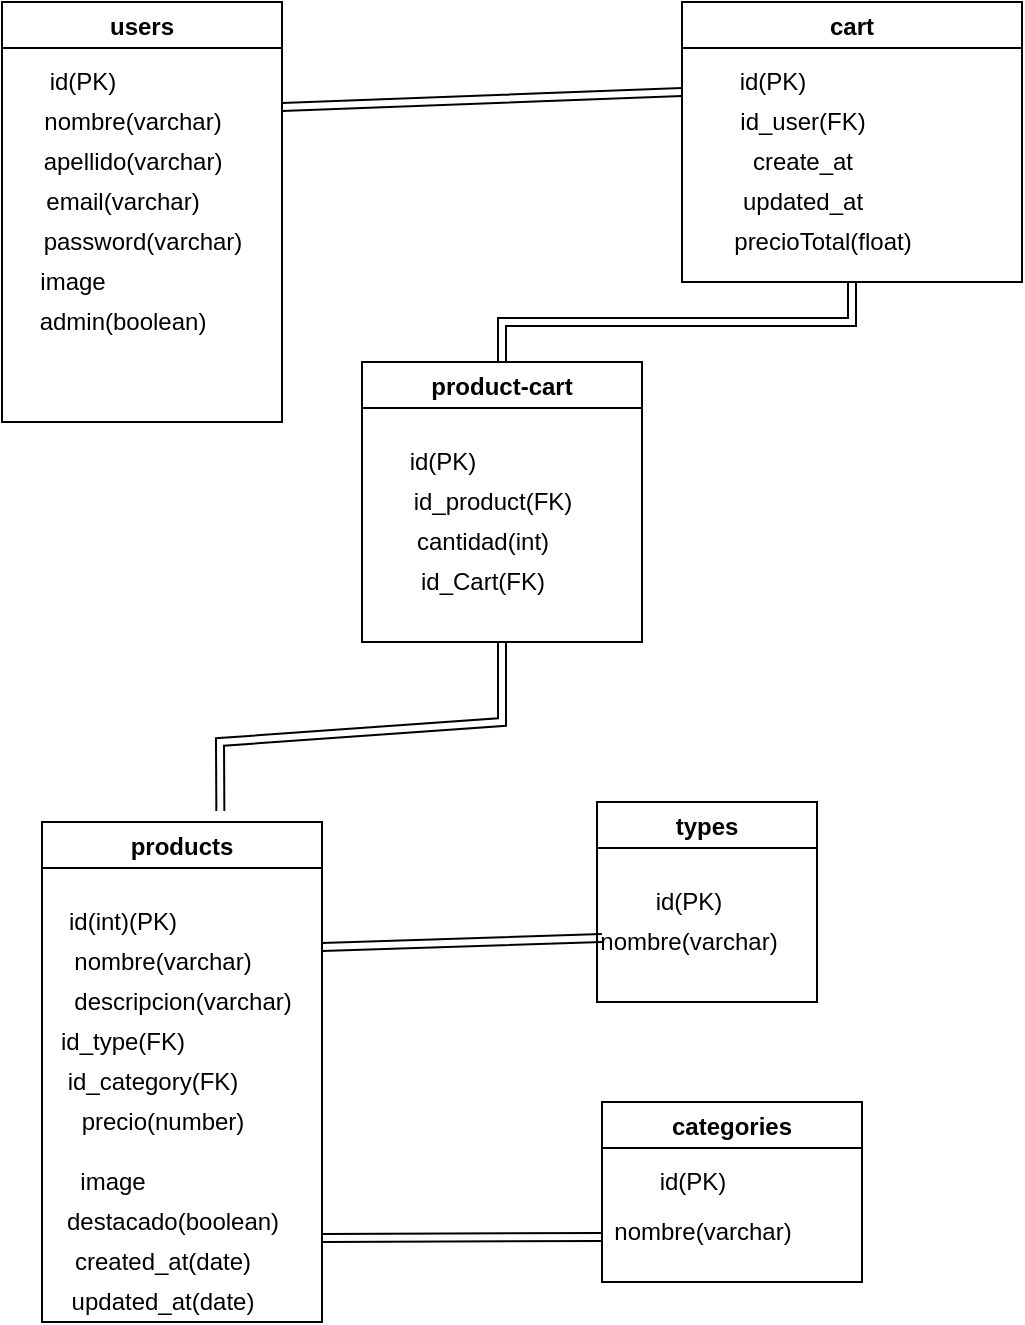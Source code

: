 <mxfile>
    <diagram id="Y4f921jpL07sXCE5BTuh" name="Page-1">
        <mxGraphModel dx="736" dy="329" grid="1" gridSize="10" guides="1" tooltips="1" connect="1" arrows="1" fold="1" page="1" pageScale="1" pageWidth="827" pageHeight="1169" math="0" shadow="0">
            <root>
                <mxCell id="0"/>
                <mxCell id="1" parent="0"/>
                <mxCell id="39" style="edgeStyle=none;shape=link;rounded=0;orthogonalLoop=1;jettySize=auto;html=1;exitX=1;exitY=0.25;exitDx=0;exitDy=0;" parent="1" source="2" edge="1">
                    <mxGeometry relative="1" as="geometry">
                        <mxPoint x="360" y="85" as="targetPoint"/>
                    </mxGeometry>
                </mxCell>
                <mxCell id="2" value="users" style="swimlane;" parent="1" vertex="1">
                    <mxGeometry x="20" y="40" width="140" height="210" as="geometry"/>
                </mxCell>
                <mxCell id="6" value="apellido(varchar)" style="text;html=1;align=center;verticalAlign=middle;resizable=0;points=[];autosize=1;strokeColor=none;" parent="2" vertex="1">
                    <mxGeometry x="10" y="70" width="110" height="20" as="geometry"/>
                </mxCell>
                <mxCell id="7" value="email(varchar)" style="text;html=1;align=center;verticalAlign=middle;resizable=0;points=[];autosize=1;strokeColor=none;" parent="2" vertex="1">
                    <mxGeometry x="15" y="90" width="90" height="20" as="geometry"/>
                </mxCell>
                <mxCell id="4" value="id(PK)" style="text;html=1;align=center;verticalAlign=middle;resizable=0;points=[];autosize=1;strokeColor=none;" parent="2" vertex="1">
                    <mxGeometry x="15" y="30" width="50" height="20" as="geometry"/>
                </mxCell>
                <mxCell id="5" value="nombre(varchar)" style="text;html=1;align=center;verticalAlign=middle;resizable=0;points=[];autosize=1;strokeColor=none;" parent="2" vertex="1">
                    <mxGeometry x="15" y="50" width="100" height="20" as="geometry"/>
                </mxCell>
                <mxCell id="10" value="password(varchar)" style="text;html=1;align=center;verticalAlign=middle;resizable=0;points=[];autosize=1;strokeColor=none;" parent="2" vertex="1">
                    <mxGeometry x="15" y="110" width="110" height="20" as="geometry"/>
                </mxCell>
                <mxCell id="11" value="image" style="text;html=1;align=center;verticalAlign=middle;resizable=0;points=[];autosize=1;strokeColor=none;" parent="2" vertex="1">
                    <mxGeometry x="10" y="130" width="50" height="20" as="geometry"/>
                </mxCell>
                <mxCell id="12" value="admin(boolean)" style="text;html=1;align=center;verticalAlign=middle;resizable=0;points=[];autosize=1;strokeColor=none;" parent="2" vertex="1">
                    <mxGeometry x="10" y="150" width="100" height="20" as="geometry"/>
                </mxCell>
                <mxCell id="3" value="cart" style="swimlane;" parent="1" vertex="1">
                    <mxGeometry x="360" y="40" width="170" height="140" as="geometry"/>
                </mxCell>
                <mxCell id="30" value="id(PK)" style="text;html=1;align=center;verticalAlign=middle;resizable=0;points=[];autosize=1;strokeColor=none;" parent="3" vertex="1">
                    <mxGeometry x="20" y="30" width="50" height="20" as="geometry"/>
                </mxCell>
                <mxCell id="31" value="id_user(FK)" style="text;html=1;align=center;verticalAlign=middle;resizable=0;points=[];autosize=1;strokeColor=none;" parent="3" vertex="1">
                    <mxGeometry x="20" y="50" width="80" height="20" as="geometry"/>
                </mxCell>
                <mxCell id="32" value="create_at" style="text;html=1;align=center;verticalAlign=middle;resizable=0;points=[];autosize=1;strokeColor=none;" parent="3" vertex="1">
                    <mxGeometry x="25" y="70" width="70" height="20" as="geometry"/>
                </mxCell>
                <mxCell id="33" value="precioTotal(float)" style="text;html=1;align=center;verticalAlign=middle;resizable=0;points=[];autosize=1;strokeColor=none;" parent="3" vertex="1">
                    <mxGeometry x="20" y="110" width="100" height="20" as="geometry"/>
                </mxCell>
                <mxCell id="14" value="products" style="swimlane;" parent="1" vertex="1">
                    <mxGeometry x="40" y="450" width="140" height="250" as="geometry"/>
                </mxCell>
                <mxCell id="15" value="id(int)(PK)" style="text;html=1;align=center;verticalAlign=middle;resizable=0;points=[];autosize=1;strokeColor=none;" parent="14" vertex="1">
                    <mxGeometry x="5" y="40" width="70" height="20" as="geometry"/>
                </mxCell>
                <mxCell id="20" value="image" style="text;html=1;align=center;verticalAlign=middle;resizable=0;points=[];autosize=1;strokeColor=none;" parent="14" vertex="1">
                    <mxGeometry x="10" y="170" width="50" height="20" as="geometry"/>
                </mxCell>
                <mxCell id="17" value="id_type(FK)" style="text;html=1;align=center;verticalAlign=middle;resizable=0;points=[];autosize=1;strokeColor=none;" parent="14" vertex="1">
                    <mxGeometry y="100" width="80" height="20" as="geometry"/>
                </mxCell>
                <mxCell id="16" value="nombre(varchar)" style="text;html=1;align=center;verticalAlign=middle;resizable=0;points=[];autosize=1;strokeColor=none;" parent="14" vertex="1">
                    <mxGeometry x="10" y="60" width="100" height="20" as="geometry"/>
                </mxCell>
                <mxCell id="21" value="descripcion(varchar)" style="text;html=1;align=center;verticalAlign=middle;resizable=0;points=[];autosize=1;strokeColor=none;" parent="14" vertex="1">
                    <mxGeometry x="10" y="80" width="120" height="20" as="geometry"/>
                </mxCell>
                <mxCell id="18" value="id_category(FK)" style="text;html=1;align=center;verticalAlign=middle;resizable=0;points=[];autosize=1;strokeColor=none;" parent="14" vertex="1">
                    <mxGeometry x="5" y="120" width="100" height="20" as="geometry"/>
                </mxCell>
                <mxCell id="28" value="precio(number)" style="text;html=1;align=center;verticalAlign=middle;resizable=0;points=[];autosize=1;strokeColor=none;" parent="14" vertex="1">
                    <mxGeometry x="10" y="140" width="100" height="20" as="geometry"/>
                </mxCell>
                <mxCell id="29" value="destacado(boolean)" style="text;html=1;align=center;verticalAlign=middle;resizable=0;points=[];autosize=1;strokeColor=none;" parent="14" vertex="1">
                    <mxGeometry x="5" y="190" width="120" height="20" as="geometry"/>
                </mxCell>
                <mxCell id="47" value="updated_at(date)" style="text;html=1;align=center;verticalAlign=middle;resizable=0;points=[];autosize=1;strokeColor=none;" parent="14" vertex="1">
                    <mxGeometry x="5" y="230" width="110" height="20" as="geometry"/>
                </mxCell>
                <mxCell id="22" value="types" style="swimlane;" parent="1" vertex="1">
                    <mxGeometry x="317.5" y="440" width="110" height="100" as="geometry"/>
                </mxCell>
                <mxCell id="24" value="id(PK)" style="text;html=1;align=center;verticalAlign=middle;resizable=0;points=[];autosize=1;strokeColor=none;" parent="22" vertex="1">
                    <mxGeometry x="20" y="40" width="50" height="20" as="geometry"/>
                </mxCell>
                <mxCell id="25" value="nombre(varchar)" style="text;html=1;align=center;verticalAlign=middle;resizable=0;points=[];autosize=1;strokeColor=none;" parent="22" vertex="1">
                    <mxGeometry x="-5" y="60" width="100" height="20" as="geometry"/>
                </mxCell>
                <mxCell id="44" style="edgeStyle=none;shape=link;rounded=0;orthogonalLoop=1;jettySize=auto;html=1;exitX=0;exitY=0.75;exitDx=0;exitDy=0;" parent="1" source="23" edge="1">
                    <mxGeometry relative="1" as="geometry">
                        <mxPoint x="180" y="658" as="targetPoint"/>
                    </mxGeometry>
                </mxCell>
                <mxCell id="23" value="categories" style="swimlane;" parent="1" vertex="1">
                    <mxGeometry x="320" y="590" width="130" height="90" as="geometry"/>
                </mxCell>
                <mxCell id="26" value="id(PK)" style="text;html=1;align=center;verticalAlign=middle;resizable=0;points=[];autosize=1;strokeColor=none;" parent="23" vertex="1">
                    <mxGeometry x="20" y="30" width="50" height="20" as="geometry"/>
                </mxCell>
                <mxCell id="27" value="nombre(varchar)" style="text;html=1;align=center;verticalAlign=middle;resizable=0;points=[];autosize=1;strokeColor=none;" parent="23" vertex="1">
                    <mxGeometry y="55" width="100" height="20" as="geometry"/>
                </mxCell>
                <mxCell id="40" style="edgeStyle=orthogonalEdgeStyle;shape=link;rounded=0;orthogonalLoop=1;jettySize=auto;html=1;exitX=0.5;exitY=0;exitDx=0;exitDy=0;entryX=0.5;entryY=1;entryDx=0;entryDy=0;" parent="1" source="34" target="3" edge="1">
                    <mxGeometry relative="1" as="geometry"/>
                </mxCell>
                <mxCell id="41" style="shape=link;rounded=0;orthogonalLoop=1;jettySize=auto;html=1;exitX=0.5;exitY=1;exitDx=0;exitDy=0;entryX=0.637;entryY=-0.022;entryDx=0;entryDy=0;entryPerimeter=0;" parent="1" source="34" target="14" edge="1">
                    <mxGeometry relative="1" as="geometry">
                        <Array as="points">
                            <mxPoint x="270" y="400"/>
                            <mxPoint x="129" y="410"/>
                        </Array>
                    </mxGeometry>
                </mxCell>
                <mxCell id="34" value="product-cart" style="swimlane;startSize=23;" parent="1" vertex="1">
                    <mxGeometry x="200" y="220" width="140" height="140" as="geometry"/>
                </mxCell>
                <mxCell id="37" value="cantidad(int)" style="text;html=1;align=center;verticalAlign=middle;resizable=0;points=[];autosize=1;strokeColor=none;" parent="34" vertex="1">
                    <mxGeometry x="20" y="80" width="80" height="20" as="geometry"/>
                </mxCell>
                <mxCell id="36" value="id_product(FK)" style="text;html=1;align=center;verticalAlign=middle;resizable=0;points=[];autosize=1;strokeColor=none;" parent="34" vertex="1">
                    <mxGeometry x="20" y="60" width="90" height="20" as="geometry"/>
                </mxCell>
                <mxCell id="35" value="id(PK)" style="text;html=1;align=center;verticalAlign=middle;resizable=0;points=[];autosize=1;strokeColor=none;" parent="34" vertex="1">
                    <mxGeometry x="15" y="40" width="50" height="20" as="geometry"/>
                </mxCell>
                <mxCell id="38" value="id_Cart(FK)" style="text;html=1;align=center;verticalAlign=middle;resizable=0;points=[];autosize=1;strokeColor=none;" parent="34" vertex="1">
                    <mxGeometry x="20" y="100" width="80" height="20" as="geometry"/>
                </mxCell>
                <mxCell id="45" style="edgeStyle=none;shape=link;rounded=0;orthogonalLoop=1;jettySize=auto;html=1;entryX=1;entryY=0.25;entryDx=0;entryDy=0;" parent="1" target="14" edge="1">
                    <mxGeometry relative="1" as="geometry">
                        <mxPoint x="320" y="508" as="sourcePoint"/>
                    </mxGeometry>
                </mxCell>
                <mxCell id="46" value="created_at(date)" style="text;html=1;align=center;verticalAlign=middle;resizable=0;points=[];autosize=1;strokeColor=none;" parent="1" vertex="1">
                    <mxGeometry x="50" y="660" width="100" height="20" as="geometry"/>
                </mxCell>
                <mxCell id="48" value="updated_at" style="text;html=1;align=center;verticalAlign=middle;resizable=0;points=[];autosize=1;strokeColor=none;" vertex="1" parent="1">
                    <mxGeometry x="380" y="130" width="80" height="20" as="geometry"/>
                </mxCell>
            </root>
        </mxGraphModel>
    </diagram>
</mxfile>